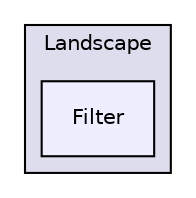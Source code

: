 digraph "F:/gamedev/unity/misc/da_test/Assets/DungeonArchitect/Scripts/Dungeon/Landscape/Filter" {
  compound=true
  node [ fontsize="10", fontname="Helvetica"];
  edge [ labelfontsize="10", labelfontname="Helvetica"];
  subgraph clusterdir_8f3f2d44834337317c0c36e2715183c8 {
    graph [ bgcolor="#ddddee", pencolor="black", label="Landscape" fontname="Helvetica", fontsize="10", URL="dir_8f3f2d44834337317c0c36e2715183c8.html"]
  dir_aa945253b89144d6efff42745c8b8c9d [shape=box, label="Filter", style="filled", fillcolor="#eeeeff", pencolor="black", URL="dir_aa945253b89144d6efff42745c8b8c9d.html"];
  }
}
